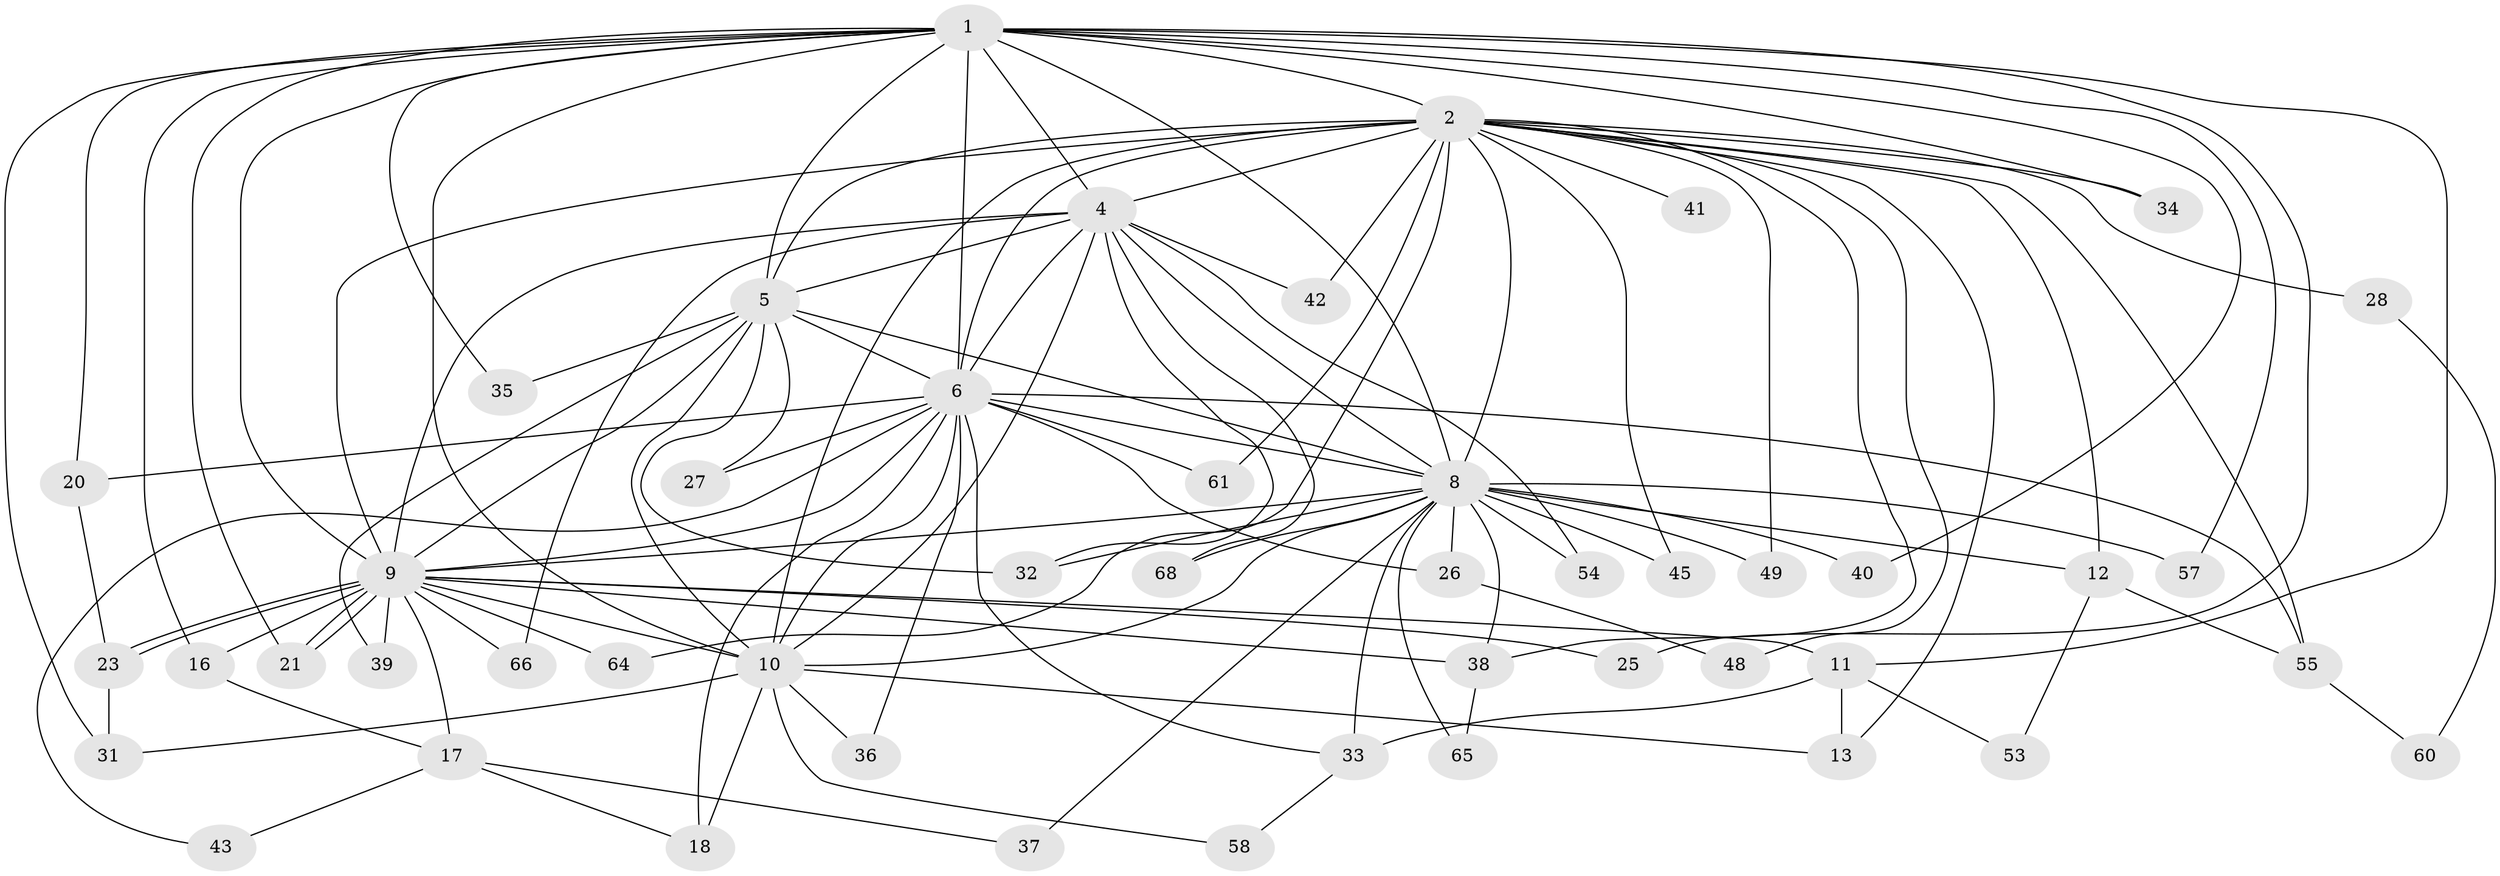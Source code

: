// Generated by graph-tools (version 1.1) at 2025/23/03/03/25 07:23:44]
// undirected, 48 vertices, 115 edges
graph export_dot {
graph [start="1"]
  node [color=gray90,style=filled];
  1 [super="+7"];
  2 [super="+3"];
  4 [super="+15"];
  5 [super="+29"];
  6 [super="+22"];
  8 [super="+14"];
  9 [super="+19"];
  10 [super="+47"];
  11 [super="+62"];
  12 [super="+59"];
  13 [super="+24"];
  16;
  17 [super="+56"];
  18 [super="+63"];
  20;
  21 [super="+51"];
  23 [super="+67"];
  25;
  26 [super="+30"];
  27;
  28;
  31 [super="+52"];
  32 [super="+50"];
  33;
  34;
  35;
  36;
  37;
  38 [super="+44"];
  39 [super="+46"];
  40;
  41;
  42;
  43;
  45;
  48;
  49;
  53;
  54;
  55 [super="+69"];
  57;
  58;
  60;
  61;
  64;
  65;
  66;
  68;
  1 -- 2 [weight=4];
  1 -- 4 [weight=2];
  1 -- 5 [weight=2];
  1 -- 6 [weight=2];
  1 -- 8 [weight=2];
  1 -- 9 [weight=2];
  1 -- 10 [weight=2];
  1 -- 20;
  1 -- 34;
  1 -- 35;
  1 -- 40;
  1 -- 57;
  1 -- 11;
  1 -- 16;
  1 -- 25;
  1 -- 21;
  1 -- 31;
  2 -- 4 [weight=3];
  2 -- 5 [weight=2];
  2 -- 6 [weight=3];
  2 -- 8 [weight=3];
  2 -- 9 [weight=2];
  2 -- 10 [weight=2];
  2 -- 38;
  2 -- 48;
  2 -- 61;
  2 -- 64;
  2 -- 12 [weight=2];
  2 -- 13;
  2 -- 28;
  2 -- 34;
  2 -- 41;
  2 -- 42;
  2 -- 45;
  2 -- 49;
  2 -- 55;
  4 -- 5;
  4 -- 6;
  4 -- 8;
  4 -- 9;
  4 -- 10;
  4 -- 32;
  4 -- 42;
  4 -- 66;
  4 -- 68;
  4 -- 54;
  5 -- 6 [weight=2];
  5 -- 8;
  5 -- 9 [weight=2];
  5 -- 10;
  5 -- 27;
  5 -- 35;
  5 -- 39 [weight=2];
  5 -- 32;
  6 -- 8;
  6 -- 9;
  6 -- 10;
  6 -- 20;
  6 -- 26;
  6 -- 27;
  6 -- 33;
  6 -- 36;
  6 -- 43;
  6 -- 61;
  6 -- 18;
  6 -- 55;
  8 -- 9;
  8 -- 10;
  8 -- 12;
  8 -- 26 [weight=2];
  8 -- 32;
  8 -- 33;
  8 -- 37;
  8 -- 40;
  8 -- 45;
  8 -- 49;
  8 -- 54;
  8 -- 57;
  8 -- 65;
  8 -- 68;
  8 -- 38;
  9 -- 10;
  9 -- 11;
  9 -- 16;
  9 -- 17 [weight=2];
  9 -- 21;
  9 -- 21;
  9 -- 23;
  9 -- 23;
  9 -- 25;
  9 -- 66;
  9 -- 64;
  9 -- 38;
  9 -- 39;
  10 -- 13;
  10 -- 18;
  10 -- 31;
  10 -- 36 [weight=2];
  10 -- 58;
  11 -- 53;
  11 -- 13;
  11 -- 33;
  12 -- 53;
  12 -- 55;
  16 -- 17;
  17 -- 18;
  17 -- 37;
  17 -- 43;
  20 -- 23;
  23 -- 31;
  26 -- 48;
  28 -- 60;
  33 -- 58;
  38 -- 65;
  55 -- 60;
}
